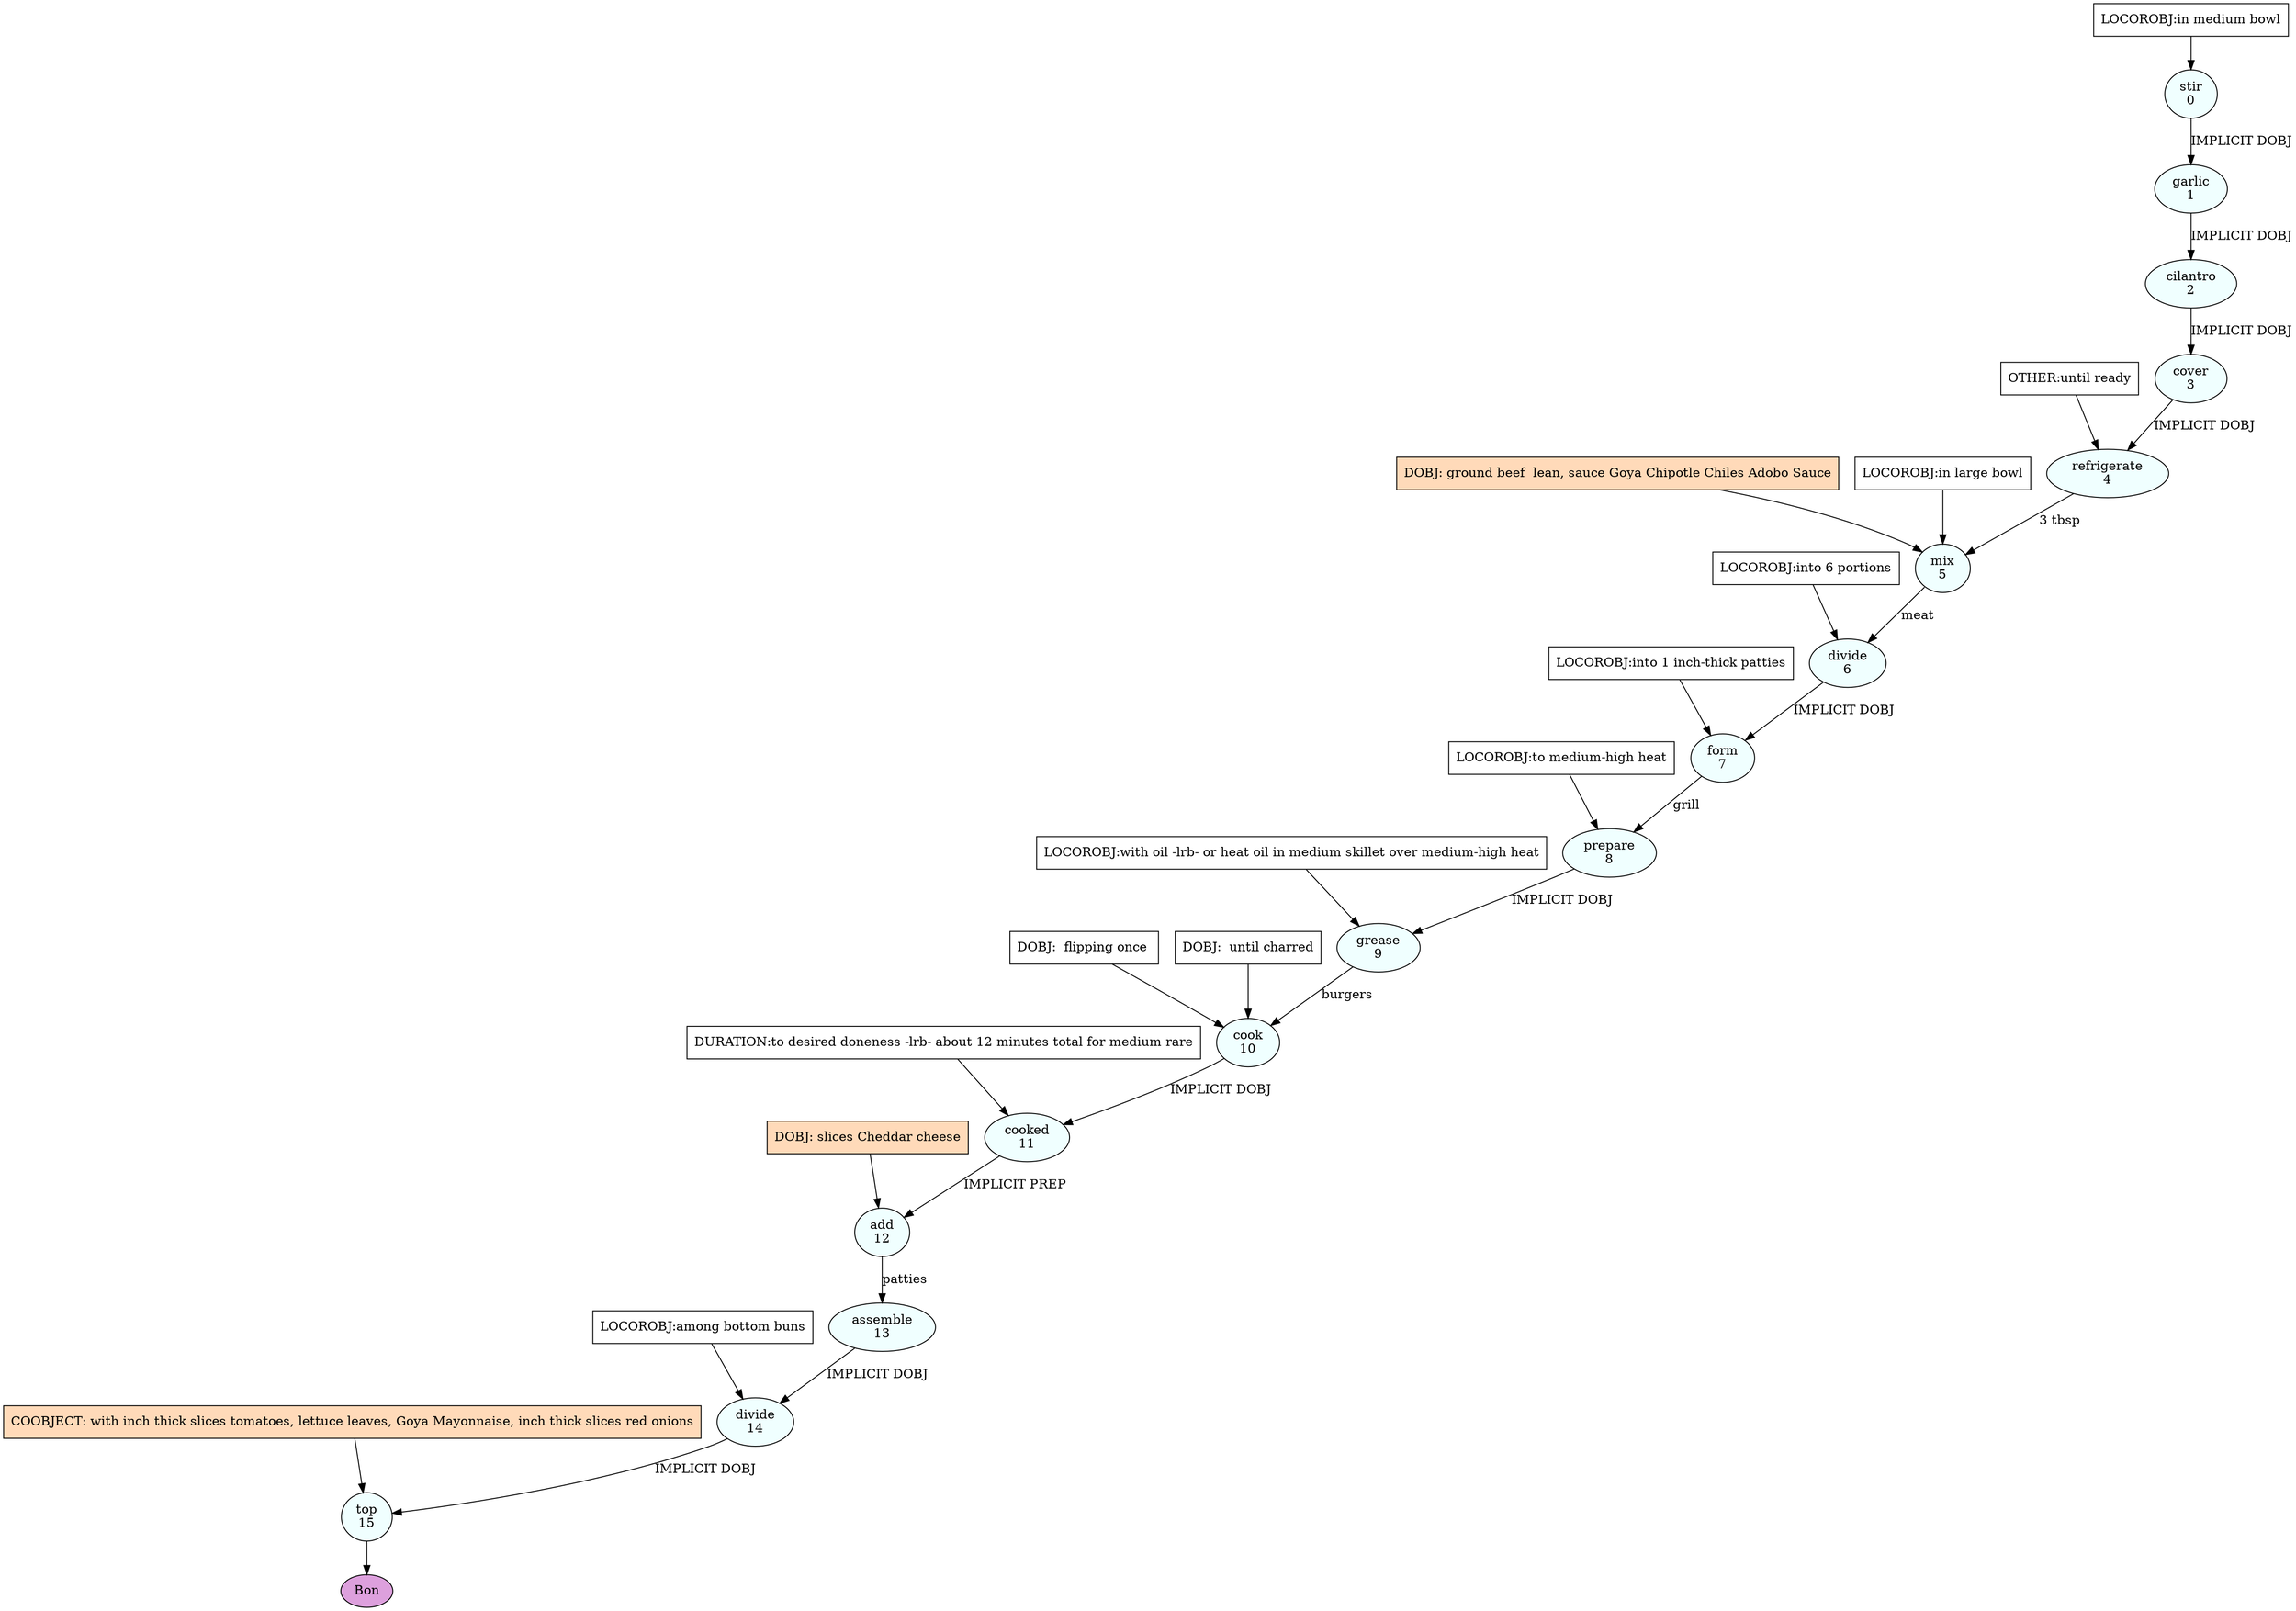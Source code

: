digraph recipe {
E0[label="stir
0", shape=oval, style=filled, fillcolor=azure]
E1[label="garlic
1", shape=oval, style=filled, fillcolor=azure]
E2[label="cilantro
2", shape=oval, style=filled, fillcolor=azure]
E3[label="cover
3", shape=oval, style=filled, fillcolor=azure]
E4[label="refrigerate
4", shape=oval, style=filled, fillcolor=azure]
E5[label="mix
5", shape=oval, style=filled, fillcolor=azure]
E6[label="divide
6", shape=oval, style=filled, fillcolor=azure]
E7[label="form
7", shape=oval, style=filled, fillcolor=azure]
E8[label="prepare
8", shape=oval, style=filled, fillcolor=azure]
E9[label="grease
9", shape=oval, style=filled, fillcolor=azure]
E10[label="cook
10", shape=oval, style=filled, fillcolor=azure]
E11[label="cooked
11", shape=oval, style=filled, fillcolor=azure]
E12[label="add
12", shape=oval, style=filled, fillcolor=azure]
E13[label="assemble
13", shape=oval, style=filled, fillcolor=azure]
E14[label="divide
14", shape=oval, style=filled, fillcolor=azure]
E15[label="top
15", shape=oval, style=filled, fillcolor=azure]
P0_0[label="LOCOROBJ:in medium bowl", shape=box, style=filled, fillcolor=white]
P0_0 -> E0
E0 -> E1 [label="IMPLICIT DOBJ"]
E1 -> E2 [label="IMPLICIT DOBJ"]
E2 -> E3 [label="IMPLICIT DOBJ"]
E3 -> E4 [label="IMPLICIT DOBJ"]
P4_0_0[label="OTHER:until ready", shape=box, style=filled, fillcolor=white]
P4_0_0 -> E4
D5_ing[label="DOBJ: ground beef  lean, sauce Goya Chipotle Chiles Adobo Sauce", shape=box, style=filled, fillcolor=peachpuff]
D5_ing -> E5
E4 -> E5 [label=" 3 tbsp"]
P5_0_0[label="LOCOROBJ:in large bowl", shape=box, style=filled, fillcolor=white]
P5_0_0 -> E5
E5 -> E6 [label="meat"]
P6_0_0[label="LOCOROBJ:into 6 portions", shape=box, style=filled, fillcolor=white]
P6_0_0 -> E6
E6 -> E7 [label="IMPLICIT DOBJ"]
P7_0_0[label="LOCOROBJ:into 1 inch-thick patties", shape=box, style=filled, fillcolor=white]
P7_0_0 -> E7
E7 -> E8 [label="grill"]
P8_0_0[label="LOCOROBJ:to medium-high heat", shape=box, style=filled, fillcolor=white]
P8_0_0 -> E8
E8 -> E9 [label="IMPLICIT DOBJ"]
P9_0_0[label="LOCOROBJ:with oil -lrb- or heat oil in medium skillet over medium-high heat", shape=box, style=filled, fillcolor=white]
P9_0_0 -> E9
E9 -> E10 [label="burgers "]
D10_1[label="DOBJ:  flipping once ", shape=box, style=filled, fillcolor=white]
D10_1 -> E10
D10_2[label="DOBJ:  until charred", shape=box, style=filled, fillcolor=white]
D10_2 -> E10
E10 -> E11 [label="IMPLICIT DOBJ"]
P11_0_0[label="DURATION:to desired doneness -lrb- about 12 minutes total for medium rare", shape=box, style=filled, fillcolor=white]
P11_0_0 -> E11
D12_ing[label="DOBJ: slices Cheddar cheese", shape=box, style=filled, fillcolor=peachpuff]
D12_ing -> E12
E11 -> E12 [label="IMPLICIT PREP"]
E12 -> E13 [label="patties"]
E13 -> E14 [label="IMPLICIT DOBJ"]
P14_0_0[label="LOCOROBJ:among bottom buns", shape=box, style=filled, fillcolor=white]
P14_0_0 -> E14
E14 -> E15 [label="IMPLICIT DOBJ"]
P15_0_ing[label="COOBJECT: with inch thick slices tomatoes, lettuce leaves, Goya Mayonnaise, inch thick slices red onions", shape=box, style=filled, fillcolor=peachpuff]
P15_0_ing -> E15
EOR[label="Bon", shape=oval, style=filled, fillcolor=plum]
E15 -> EOR
}
